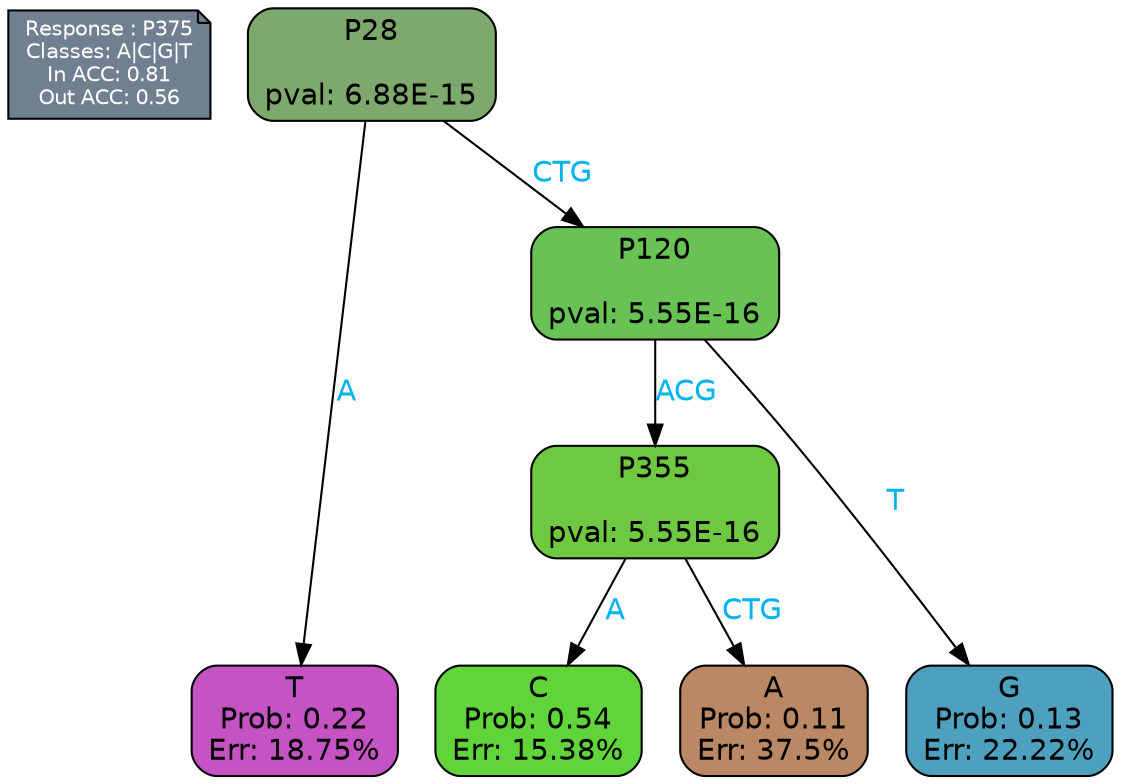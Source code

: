 digraph Tree {
node [shape=box, style="filled, rounded", color="black", fontname=helvetica] ;
graph [ranksep=equally, splines=polylines, bgcolor=transparent, dpi=600] ;
edge [fontname=helvetica] ;
LEGEND [label="Response : P375
Classes: A|C|G|T
In ACC: 0.81
Out ACC: 0.56
",shape=note,align=left,style=filled,fillcolor="slategray",fontcolor="white",fontsize=10];1 [label="P28

pval: 6.88E-15", fillcolor="#7da96d"] ;
2 [label="T
Prob: 0.22
Err: 18.75%", fillcolor="#c553c4"] ;
3 [label="P120

pval: 5.55E-16", fillcolor="#69c254"] ;
4 [label="P355

pval: 5.55E-16", fillcolor="#6ec840"] ;
5 [label="C
Prob: 0.54
Err: 15.38%", fillcolor="#5fd539"] ;
6 [label="A
Prob: 0.11
Err: 37.5%", fillcolor="#ba8864"] ;
7 [label="G
Prob: 0.13
Err: 22.22%", fillcolor="#4da1be"] ;
1 -> 2 [label="A",fontcolor=deepskyblue2] ;
1 -> 3 [label="CTG",fontcolor=deepskyblue2] ;
3 -> 4 [label="ACG",fontcolor=deepskyblue2] ;
3 -> 7 [label="T",fontcolor=deepskyblue2] ;
4 -> 5 [label="A",fontcolor=deepskyblue2] ;
4 -> 6 [label="CTG",fontcolor=deepskyblue2] ;
{rank = same; 2;5;6;7;}{rank = same; LEGEND;1;}}